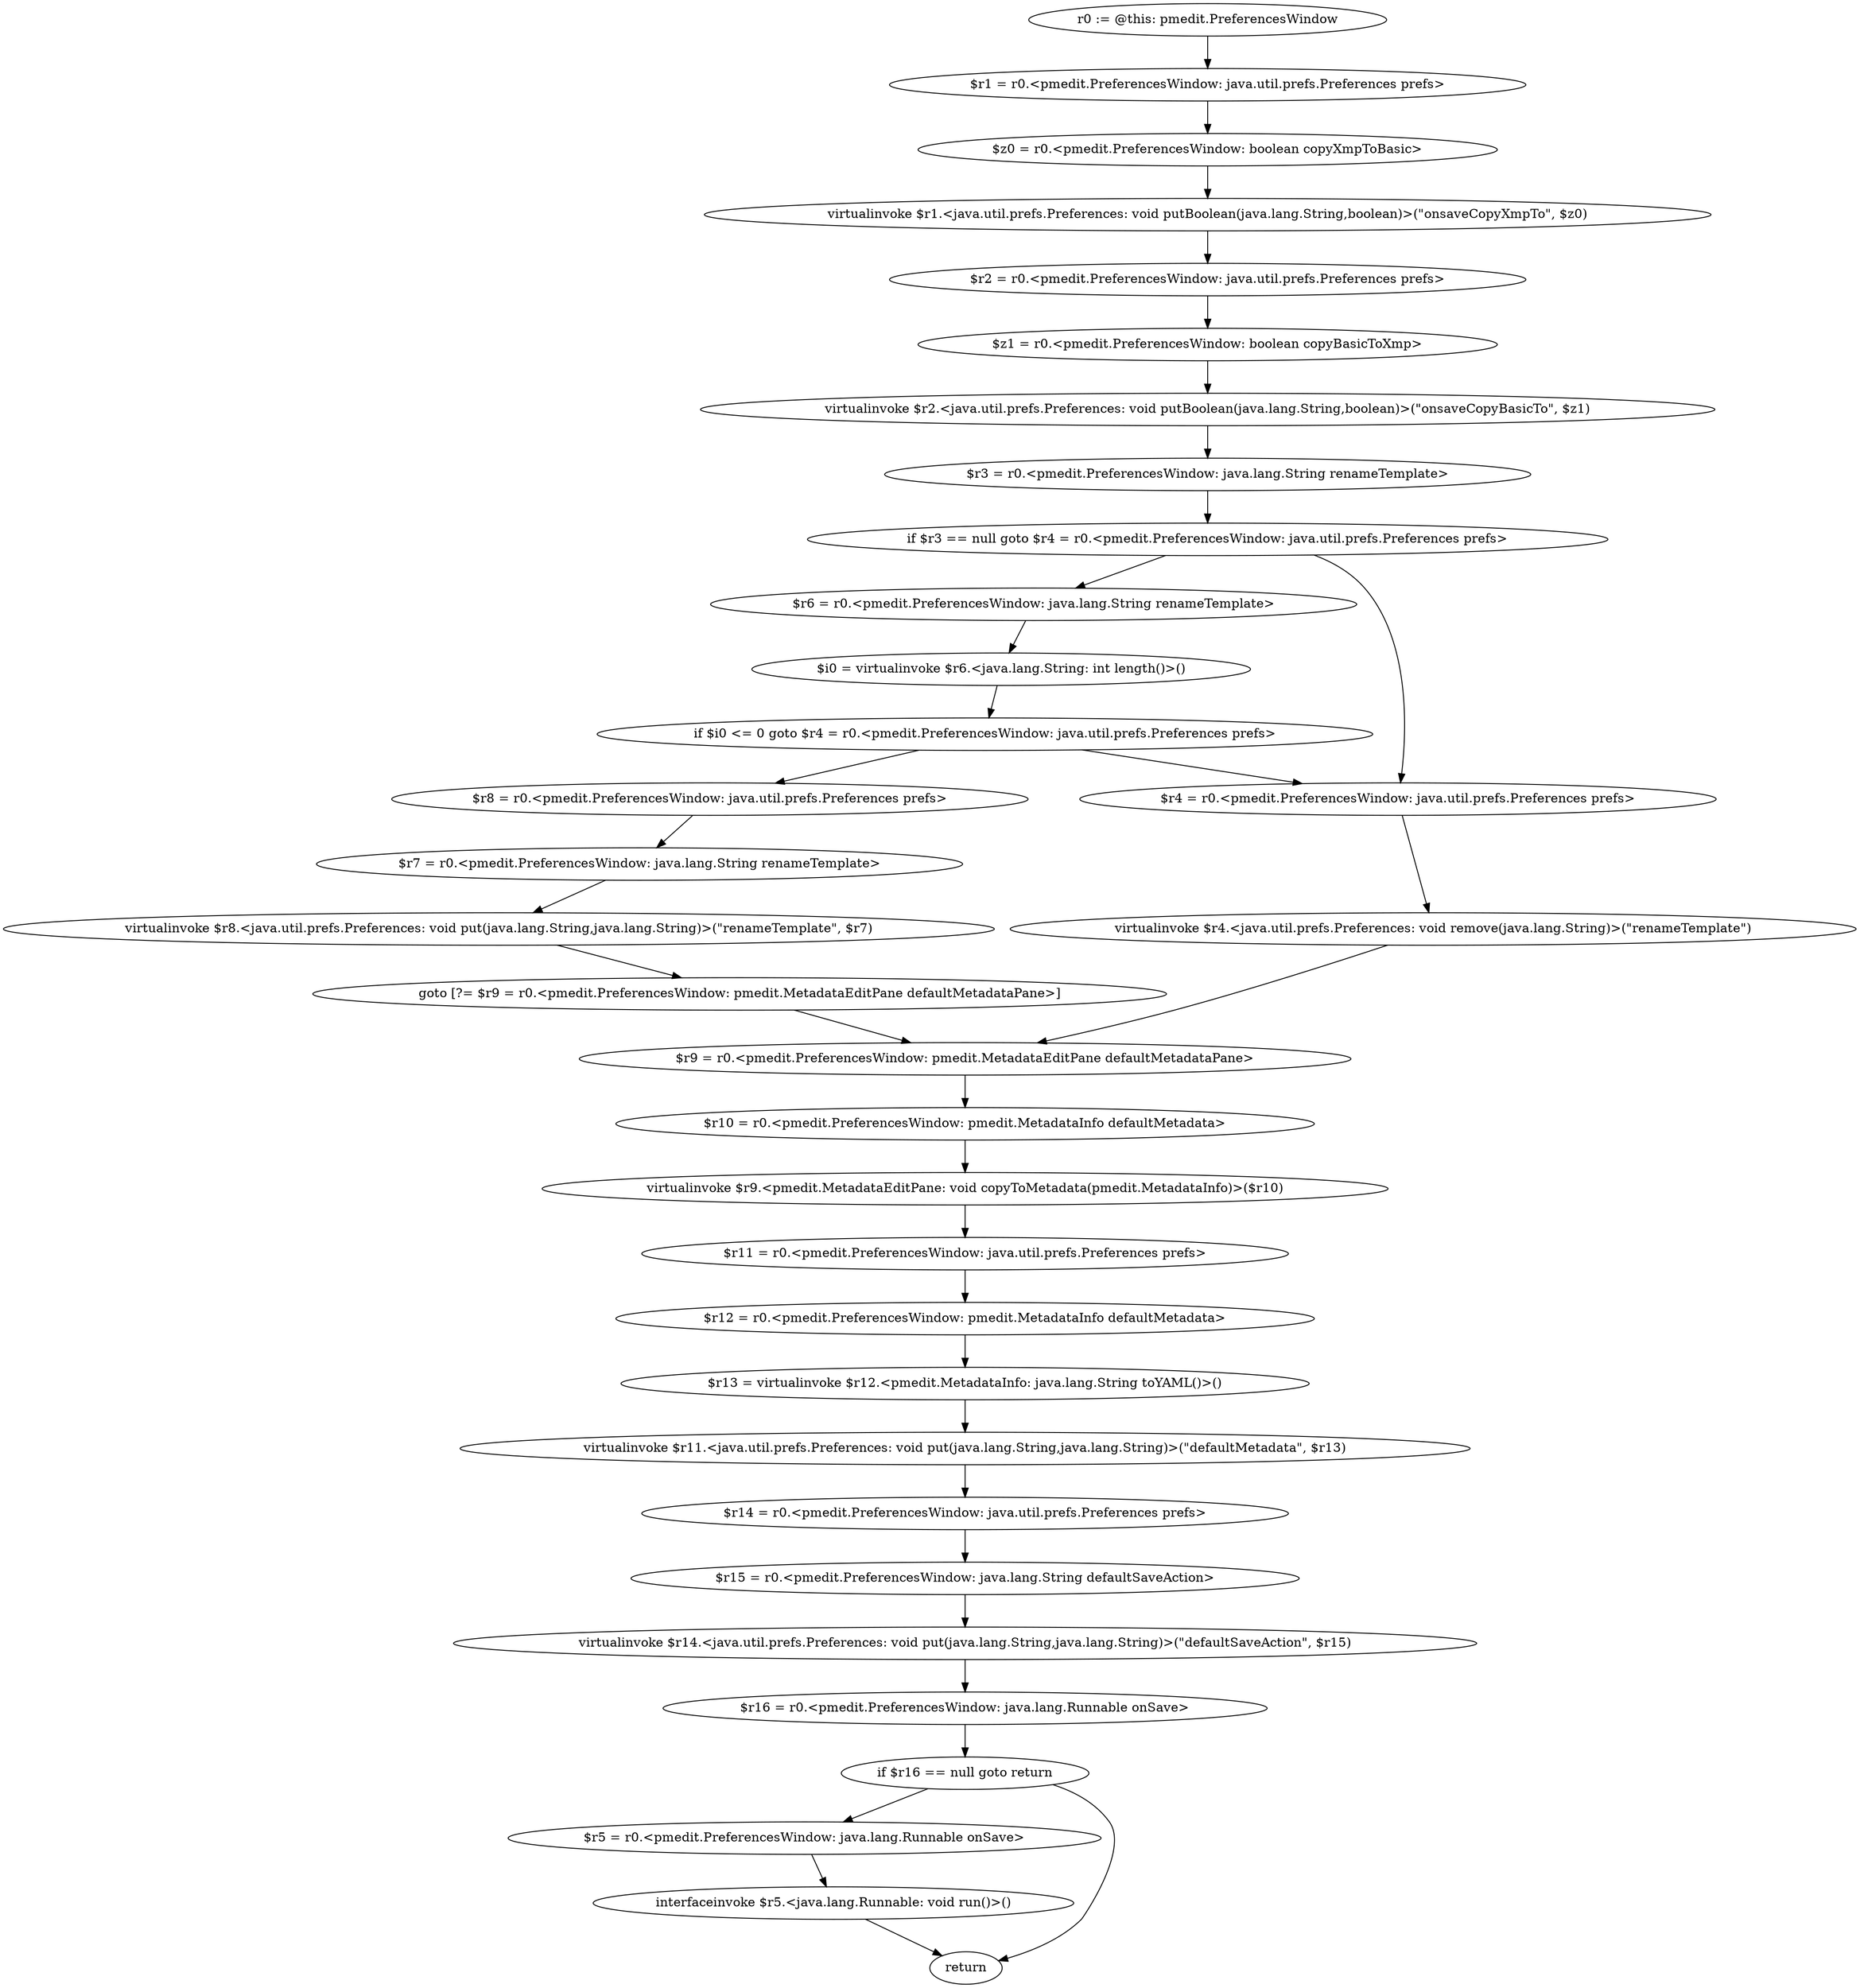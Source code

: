 digraph "unitGraph" {
    "r0 := @this: pmedit.PreferencesWindow"
    "$r1 = r0.<pmedit.PreferencesWindow: java.util.prefs.Preferences prefs>"
    "$z0 = r0.<pmedit.PreferencesWindow: boolean copyXmpToBasic>"
    "virtualinvoke $r1.<java.util.prefs.Preferences: void putBoolean(java.lang.String,boolean)>(\"onsaveCopyXmpTo\", $z0)"
    "$r2 = r0.<pmedit.PreferencesWindow: java.util.prefs.Preferences prefs>"
    "$z1 = r0.<pmedit.PreferencesWindow: boolean copyBasicToXmp>"
    "virtualinvoke $r2.<java.util.prefs.Preferences: void putBoolean(java.lang.String,boolean)>(\"onsaveCopyBasicTo\", $z1)"
    "$r3 = r0.<pmedit.PreferencesWindow: java.lang.String renameTemplate>"
    "if $r3 == null goto $r4 = r0.<pmedit.PreferencesWindow: java.util.prefs.Preferences prefs>"
    "$r6 = r0.<pmedit.PreferencesWindow: java.lang.String renameTemplate>"
    "$i0 = virtualinvoke $r6.<java.lang.String: int length()>()"
    "if $i0 <= 0 goto $r4 = r0.<pmedit.PreferencesWindow: java.util.prefs.Preferences prefs>"
    "$r8 = r0.<pmedit.PreferencesWindow: java.util.prefs.Preferences prefs>"
    "$r7 = r0.<pmedit.PreferencesWindow: java.lang.String renameTemplate>"
    "virtualinvoke $r8.<java.util.prefs.Preferences: void put(java.lang.String,java.lang.String)>(\"renameTemplate\", $r7)"
    "goto [?= $r9 = r0.<pmedit.PreferencesWindow: pmedit.MetadataEditPane defaultMetadataPane>]"
    "$r4 = r0.<pmedit.PreferencesWindow: java.util.prefs.Preferences prefs>"
    "virtualinvoke $r4.<java.util.prefs.Preferences: void remove(java.lang.String)>(\"renameTemplate\")"
    "$r9 = r0.<pmedit.PreferencesWindow: pmedit.MetadataEditPane defaultMetadataPane>"
    "$r10 = r0.<pmedit.PreferencesWindow: pmedit.MetadataInfo defaultMetadata>"
    "virtualinvoke $r9.<pmedit.MetadataEditPane: void copyToMetadata(pmedit.MetadataInfo)>($r10)"
    "$r11 = r0.<pmedit.PreferencesWindow: java.util.prefs.Preferences prefs>"
    "$r12 = r0.<pmedit.PreferencesWindow: pmedit.MetadataInfo defaultMetadata>"
    "$r13 = virtualinvoke $r12.<pmedit.MetadataInfo: java.lang.String toYAML()>()"
    "virtualinvoke $r11.<java.util.prefs.Preferences: void put(java.lang.String,java.lang.String)>(\"defaultMetadata\", $r13)"
    "$r14 = r0.<pmedit.PreferencesWindow: java.util.prefs.Preferences prefs>"
    "$r15 = r0.<pmedit.PreferencesWindow: java.lang.String defaultSaveAction>"
    "virtualinvoke $r14.<java.util.prefs.Preferences: void put(java.lang.String,java.lang.String)>(\"defaultSaveAction\", $r15)"
    "$r16 = r0.<pmedit.PreferencesWindow: java.lang.Runnable onSave>"
    "if $r16 == null goto return"
    "$r5 = r0.<pmedit.PreferencesWindow: java.lang.Runnable onSave>"
    "interfaceinvoke $r5.<java.lang.Runnable: void run()>()"
    "return"
    "r0 := @this: pmedit.PreferencesWindow"->"$r1 = r0.<pmedit.PreferencesWindow: java.util.prefs.Preferences prefs>";
    "$r1 = r0.<pmedit.PreferencesWindow: java.util.prefs.Preferences prefs>"->"$z0 = r0.<pmedit.PreferencesWindow: boolean copyXmpToBasic>";
    "$z0 = r0.<pmedit.PreferencesWindow: boolean copyXmpToBasic>"->"virtualinvoke $r1.<java.util.prefs.Preferences: void putBoolean(java.lang.String,boolean)>(\"onsaveCopyXmpTo\", $z0)";
    "virtualinvoke $r1.<java.util.prefs.Preferences: void putBoolean(java.lang.String,boolean)>(\"onsaveCopyXmpTo\", $z0)"->"$r2 = r0.<pmedit.PreferencesWindow: java.util.prefs.Preferences prefs>";
    "$r2 = r0.<pmedit.PreferencesWindow: java.util.prefs.Preferences prefs>"->"$z1 = r0.<pmedit.PreferencesWindow: boolean copyBasicToXmp>";
    "$z1 = r0.<pmedit.PreferencesWindow: boolean copyBasicToXmp>"->"virtualinvoke $r2.<java.util.prefs.Preferences: void putBoolean(java.lang.String,boolean)>(\"onsaveCopyBasicTo\", $z1)";
    "virtualinvoke $r2.<java.util.prefs.Preferences: void putBoolean(java.lang.String,boolean)>(\"onsaveCopyBasicTo\", $z1)"->"$r3 = r0.<pmedit.PreferencesWindow: java.lang.String renameTemplate>";
    "$r3 = r0.<pmedit.PreferencesWindow: java.lang.String renameTemplate>"->"if $r3 == null goto $r4 = r0.<pmedit.PreferencesWindow: java.util.prefs.Preferences prefs>";
    "if $r3 == null goto $r4 = r0.<pmedit.PreferencesWindow: java.util.prefs.Preferences prefs>"->"$r6 = r0.<pmedit.PreferencesWindow: java.lang.String renameTemplate>";
    "if $r3 == null goto $r4 = r0.<pmedit.PreferencesWindow: java.util.prefs.Preferences prefs>"->"$r4 = r0.<pmedit.PreferencesWindow: java.util.prefs.Preferences prefs>";
    "$r6 = r0.<pmedit.PreferencesWindow: java.lang.String renameTemplate>"->"$i0 = virtualinvoke $r6.<java.lang.String: int length()>()";
    "$i0 = virtualinvoke $r6.<java.lang.String: int length()>()"->"if $i0 <= 0 goto $r4 = r0.<pmedit.PreferencesWindow: java.util.prefs.Preferences prefs>";
    "if $i0 <= 0 goto $r4 = r0.<pmedit.PreferencesWindow: java.util.prefs.Preferences prefs>"->"$r8 = r0.<pmedit.PreferencesWindow: java.util.prefs.Preferences prefs>";
    "if $i0 <= 0 goto $r4 = r0.<pmedit.PreferencesWindow: java.util.prefs.Preferences prefs>"->"$r4 = r0.<pmedit.PreferencesWindow: java.util.prefs.Preferences prefs>";
    "$r8 = r0.<pmedit.PreferencesWindow: java.util.prefs.Preferences prefs>"->"$r7 = r0.<pmedit.PreferencesWindow: java.lang.String renameTemplate>";
    "$r7 = r0.<pmedit.PreferencesWindow: java.lang.String renameTemplate>"->"virtualinvoke $r8.<java.util.prefs.Preferences: void put(java.lang.String,java.lang.String)>(\"renameTemplate\", $r7)";
    "virtualinvoke $r8.<java.util.prefs.Preferences: void put(java.lang.String,java.lang.String)>(\"renameTemplate\", $r7)"->"goto [?= $r9 = r0.<pmedit.PreferencesWindow: pmedit.MetadataEditPane defaultMetadataPane>]";
    "goto [?= $r9 = r0.<pmedit.PreferencesWindow: pmedit.MetadataEditPane defaultMetadataPane>]"->"$r9 = r0.<pmedit.PreferencesWindow: pmedit.MetadataEditPane defaultMetadataPane>";
    "$r4 = r0.<pmedit.PreferencesWindow: java.util.prefs.Preferences prefs>"->"virtualinvoke $r4.<java.util.prefs.Preferences: void remove(java.lang.String)>(\"renameTemplate\")";
    "virtualinvoke $r4.<java.util.prefs.Preferences: void remove(java.lang.String)>(\"renameTemplate\")"->"$r9 = r0.<pmedit.PreferencesWindow: pmedit.MetadataEditPane defaultMetadataPane>";
    "$r9 = r0.<pmedit.PreferencesWindow: pmedit.MetadataEditPane defaultMetadataPane>"->"$r10 = r0.<pmedit.PreferencesWindow: pmedit.MetadataInfo defaultMetadata>";
    "$r10 = r0.<pmedit.PreferencesWindow: pmedit.MetadataInfo defaultMetadata>"->"virtualinvoke $r9.<pmedit.MetadataEditPane: void copyToMetadata(pmedit.MetadataInfo)>($r10)";
    "virtualinvoke $r9.<pmedit.MetadataEditPane: void copyToMetadata(pmedit.MetadataInfo)>($r10)"->"$r11 = r0.<pmedit.PreferencesWindow: java.util.prefs.Preferences prefs>";
    "$r11 = r0.<pmedit.PreferencesWindow: java.util.prefs.Preferences prefs>"->"$r12 = r0.<pmedit.PreferencesWindow: pmedit.MetadataInfo defaultMetadata>";
    "$r12 = r0.<pmedit.PreferencesWindow: pmedit.MetadataInfo defaultMetadata>"->"$r13 = virtualinvoke $r12.<pmedit.MetadataInfo: java.lang.String toYAML()>()";
    "$r13 = virtualinvoke $r12.<pmedit.MetadataInfo: java.lang.String toYAML()>()"->"virtualinvoke $r11.<java.util.prefs.Preferences: void put(java.lang.String,java.lang.String)>(\"defaultMetadata\", $r13)";
    "virtualinvoke $r11.<java.util.prefs.Preferences: void put(java.lang.String,java.lang.String)>(\"defaultMetadata\", $r13)"->"$r14 = r0.<pmedit.PreferencesWindow: java.util.prefs.Preferences prefs>";
    "$r14 = r0.<pmedit.PreferencesWindow: java.util.prefs.Preferences prefs>"->"$r15 = r0.<pmedit.PreferencesWindow: java.lang.String defaultSaveAction>";
    "$r15 = r0.<pmedit.PreferencesWindow: java.lang.String defaultSaveAction>"->"virtualinvoke $r14.<java.util.prefs.Preferences: void put(java.lang.String,java.lang.String)>(\"defaultSaveAction\", $r15)";
    "virtualinvoke $r14.<java.util.prefs.Preferences: void put(java.lang.String,java.lang.String)>(\"defaultSaveAction\", $r15)"->"$r16 = r0.<pmedit.PreferencesWindow: java.lang.Runnable onSave>";
    "$r16 = r0.<pmedit.PreferencesWindow: java.lang.Runnable onSave>"->"if $r16 == null goto return";
    "if $r16 == null goto return"->"$r5 = r0.<pmedit.PreferencesWindow: java.lang.Runnable onSave>";
    "if $r16 == null goto return"->"return";
    "$r5 = r0.<pmedit.PreferencesWindow: java.lang.Runnable onSave>"->"interfaceinvoke $r5.<java.lang.Runnable: void run()>()";
    "interfaceinvoke $r5.<java.lang.Runnable: void run()>()"->"return";
}
